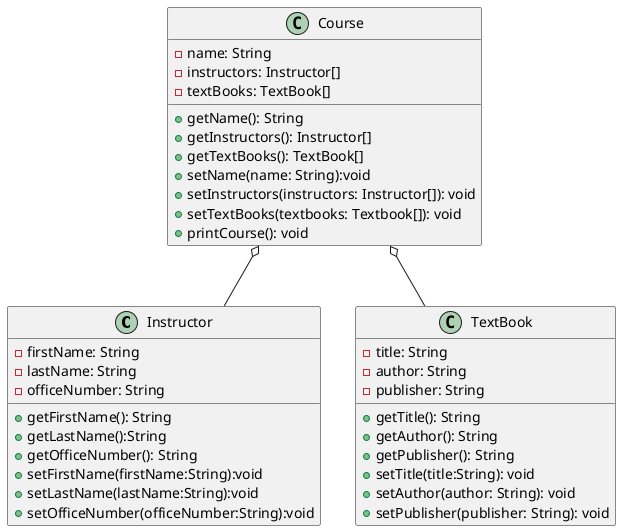 @startuml

class Instructor{
-firstName: String
-lastName: String
-officeNumber: String
+getFirstName(): String
+getLastName():String
+getOfficeNumber(): String
+setFirstName(firstName:String):void
+setLastName(lastName:String):void
+setOfficeNumber(officeNumber:String):void
}

class TextBook{
-title: String
-author: String
-publisher: String
+getTitle(): String
+getAuthor(): String
+getPublisher(): String
+setTitle(title:String): void
+setAuthor(author: String): void
+setPublisher(publisher: String): void
}

class Course{
-name: String
-instructors: Instructor[]
-textBooks: TextBook[]
+getName(): String
+getInstructors(): Instructor[]
+getTextBooks(): TextBook[]
+setName(name: String):void
+setInstructors(instructors: Instructor[]): void
+setTextBooks(textbooks: Textbook[]): void
+printCourse(): void
}

Course o-- Instructor
Course o-- TextBook

@enduml